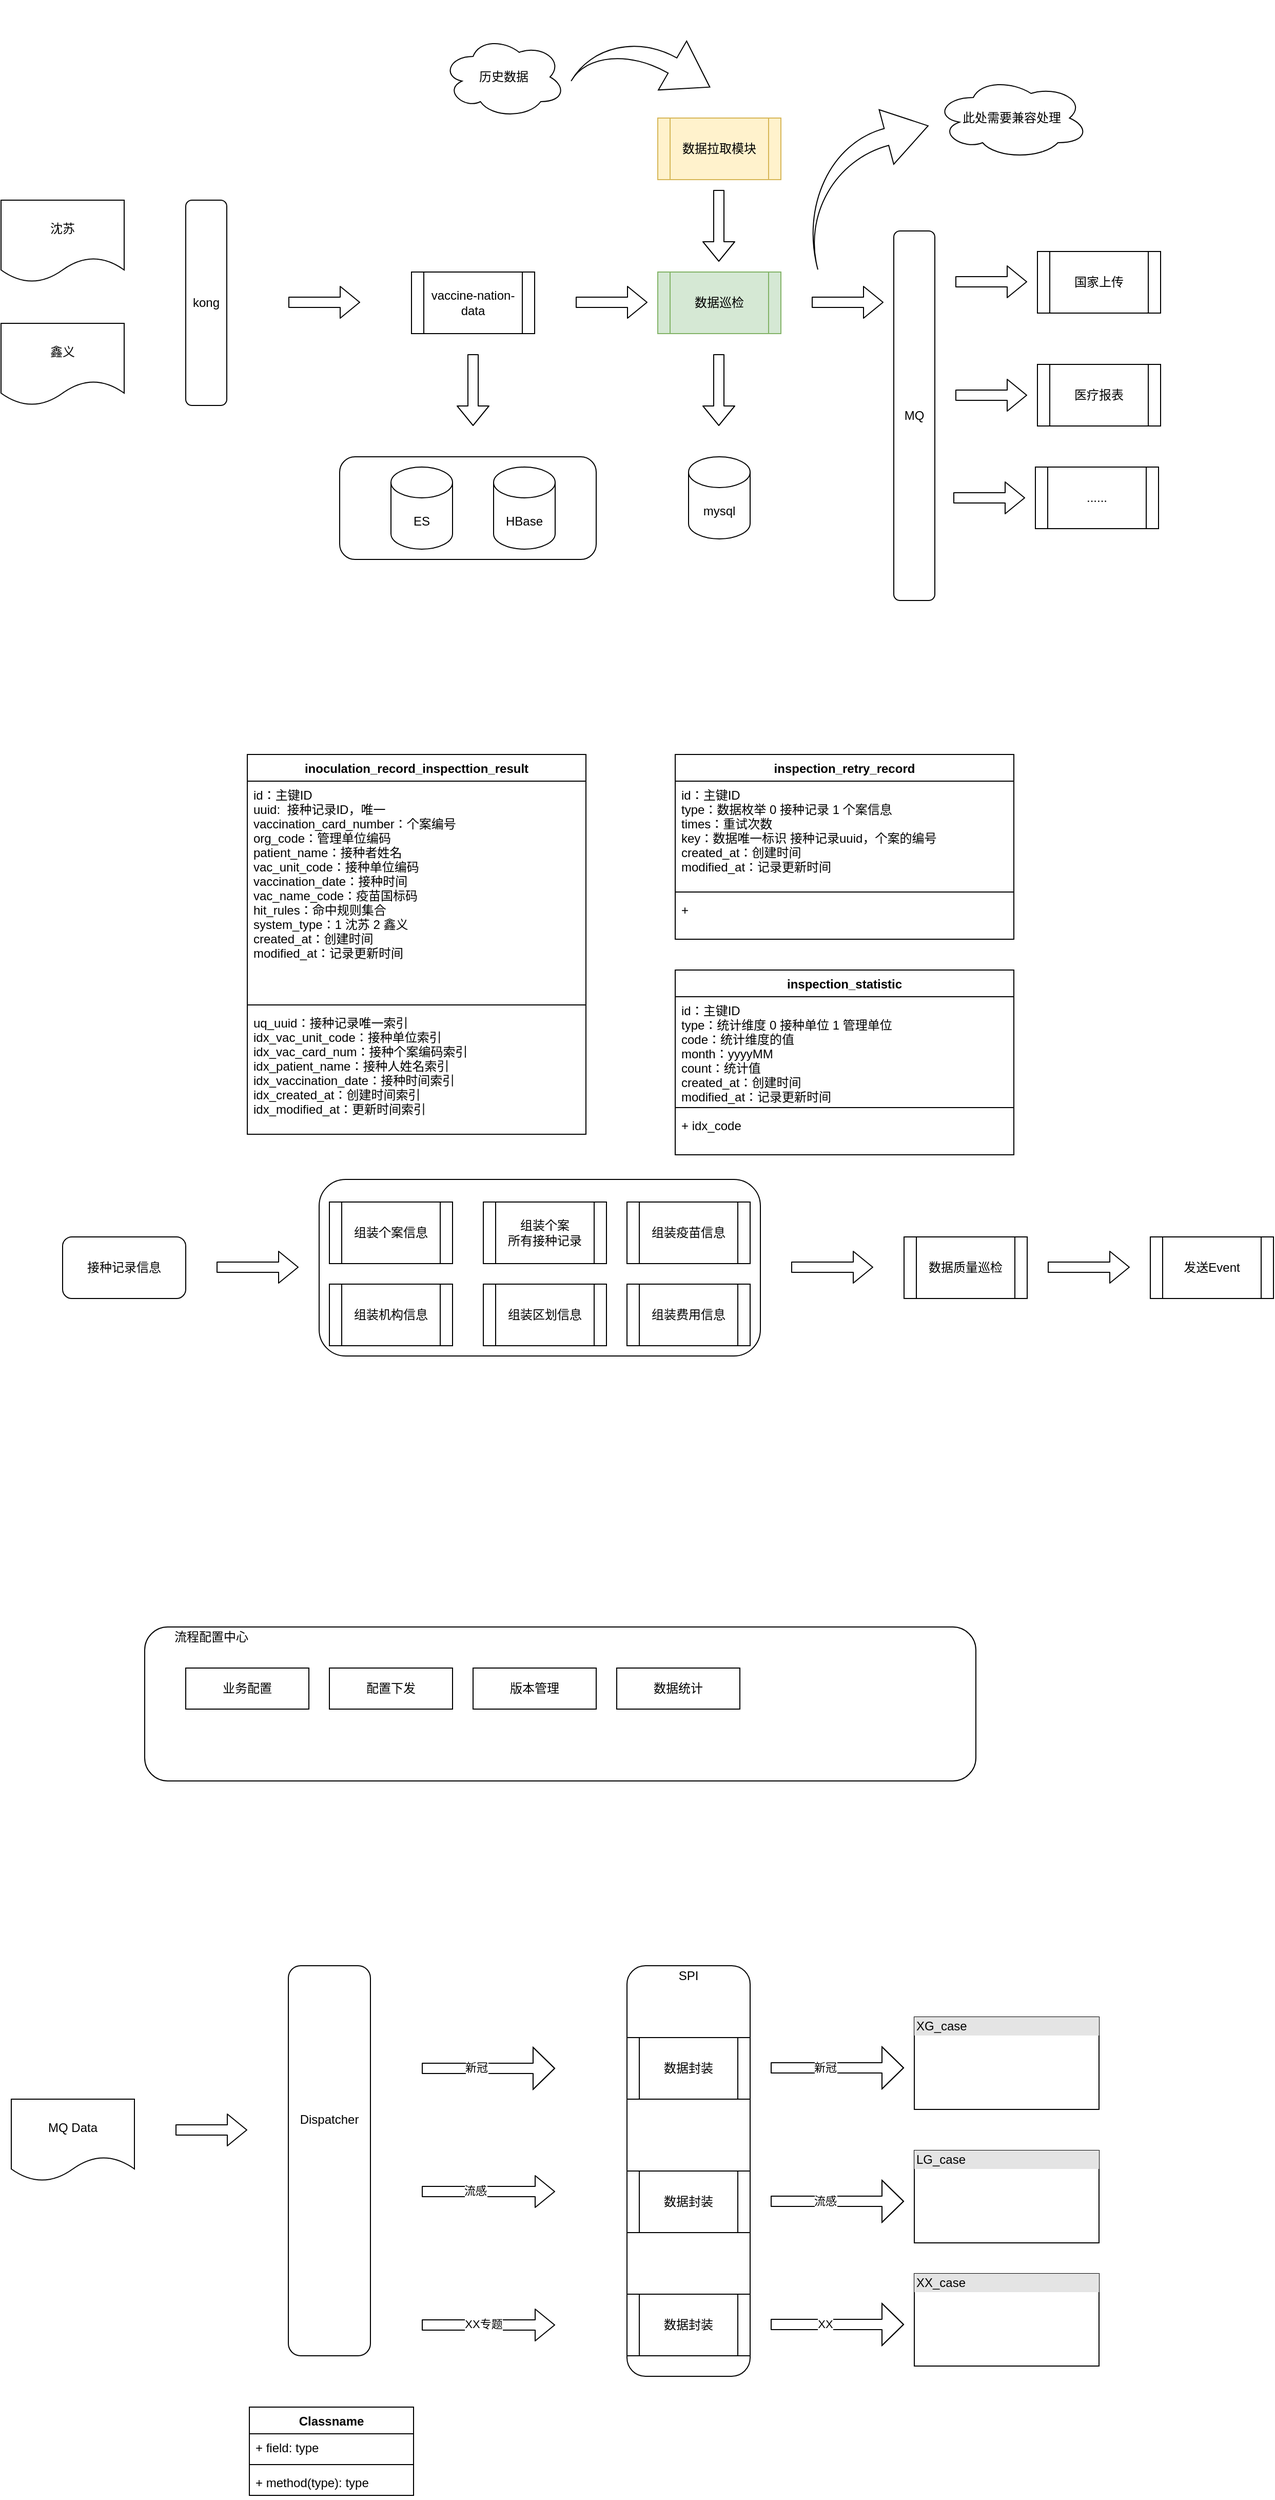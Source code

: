 <mxfile version="14.8.2" type="github">
  <diagram id="w0HFk6Fzwvmut8jecLAu" name="Page-1">
    <mxGraphModel dx="1426" dy="745" grid="1" gridSize="10" guides="1" tooltips="1" connect="1" arrows="1" fold="1" page="1" pageScale="1" pageWidth="1654" pageHeight="2336" math="0" shadow="0">
      <root>
        <mxCell id="0" />
        <mxCell id="1" parent="0" />
        <mxCell id="uhUfELOlSJboxnY-Z91E-13" value="" style="rounded=1;whiteSpace=wrap;html=1;" parent="1" vertex="1">
          <mxGeometry x="500" y="450" width="250" height="100" as="geometry" />
        </mxCell>
        <mxCell id="uhUfELOlSJboxnY-Z91E-3" value="沈苏" style="shape=document;whiteSpace=wrap;html=1;boundedLbl=1;" parent="1" vertex="1">
          <mxGeometry x="170" y="200" width="120" height="80" as="geometry" />
        </mxCell>
        <mxCell id="uhUfELOlSJboxnY-Z91E-4" value="鑫义" style="shape=document;whiteSpace=wrap;html=1;boundedLbl=1;" parent="1" vertex="1">
          <mxGeometry x="170" y="320" width="120" height="80" as="geometry" />
        </mxCell>
        <mxCell id="uhUfELOlSJboxnY-Z91E-5" value="kong" style="rounded=1;whiteSpace=wrap;html=1;" parent="1" vertex="1">
          <mxGeometry x="350" y="200" width="40" height="200" as="geometry" />
        </mxCell>
        <mxCell id="uhUfELOlSJboxnY-Z91E-6" value="" style="shape=flexArrow;endArrow=classic;html=1;" parent="1" edge="1">
          <mxGeometry width="50" height="50" relative="1" as="geometry">
            <mxPoint x="450" y="299.5" as="sourcePoint" />
            <mxPoint x="520" y="299.5" as="targetPoint" />
          </mxGeometry>
        </mxCell>
        <mxCell id="uhUfELOlSJboxnY-Z91E-9" value="vaccine-nation-data" style="shape=process;whiteSpace=wrap;html=1;backgroundOutline=1;" parent="1" vertex="1">
          <mxGeometry x="570" y="270" width="120" height="60" as="geometry" />
        </mxCell>
        <mxCell id="uhUfELOlSJboxnY-Z91E-10" value="" style="shape=flexArrow;endArrow=classic;html=1;" parent="1" edge="1">
          <mxGeometry width="50" height="50" relative="1" as="geometry">
            <mxPoint x="630" y="350" as="sourcePoint" />
            <mxPoint x="630" y="420" as="targetPoint" />
          </mxGeometry>
        </mxCell>
        <mxCell id="uhUfELOlSJboxnY-Z91E-11" value="ES" style="shape=cylinder3;whiteSpace=wrap;html=1;boundedLbl=1;backgroundOutline=1;size=15;" parent="1" vertex="1">
          <mxGeometry x="550" y="460" width="60" height="80" as="geometry" />
        </mxCell>
        <mxCell id="uhUfELOlSJboxnY-Z91E-12" value="HBase" style="shape=cylinder3;whiteSpace=wrap;html=1;boundedLbl=1;backgroundOutline=1;size=15;" parent="1" vertex="1">
          <mxGeometry x="650" y="460" width="60" height="80" as="geometry" />
        </mxCell>
        <mxCell id="uhUfELOlSJboxnY-Z91E-14" value="" style="shape=flexArrow;endArrow=classic;html=1;" parent="1" edge="1">
          <mxGeometry width="50" height="50" relative="1" as="geometry">
            <mxPoint x="730" y="299.5" as="sourcePoint" />
            <mxPoint x="800" y="299.5" as="targetPoint" />
          </mxGeometry>
        </mxCell>
        <mxCell id="uhUfELOlSJboxnY-Z91E-15" value="MQ" style="rounded=1;whiteSpace=wrap;html=1;" parent="1" vertex="1">
          <mxGeometry x="1040" y="230" width="40" height="360" as="geometry" />
        </mxCell>
        <mxCell id="uhUfELOlSJboxnY-Z91E-17" value="" style="shape=flexArrow;endArrow=classic;html=1;" parent="1" edge="1">
          <mxGeometry width="50" height="50" relative="1" as="geometry">
            <mxPoint x="1100" y="279.5" as="sourcePoint" />
            <mxPoint x="1170" y="279.5" as="targetPoint" />
          </mxGeometry>
        </mxCell>
        <mxCell id="uhUfELOlSJboxnY-Z91E-19" value="" style="shape=flexArrow;endArrow=classic;html=1;fillColor=#FFFFFF;" parent="1" edge="1">
          <mxGeometry width="50" height="50" relative="1" as="geometry">
            <mxPoint x="1100" y="390" as="sourcePoint" />
            <mxPoint x="1170" y="390" as="targetPoint" />
          </mxGeometry>
        </mxCell>
        <mxCell id="UBfO_3wljzj3ZloAo4z0-1" value="MQ Data" style="shape=document;whiteSpace=wrap;html=1;boundedLbl=1;" parent="1" vertex="1">
          <mxGeometry x="180" y="2050" width="120" height="80" as="geometry" />
        </mxCell>
        <mxCell id="UBfO_3wljzj3ZloAo4z0-2" value="" style="rounded=1;whiteSpace=wrap;html=1;" parent="1" vertex="1">
          <mxGeometry x="450" y="1920" width="80" height="380" as="geometry" />
        </mxCell>
        <mxCell id="UBfO_3wljzj3ZloAo4z0-5" value="" style="shape=flexArrow;endArrow=classic;html=1;" parent="1" edge="1">
          <mxGeometry width="50" height="50" relative="1" as="geometry">
            <mxPoint x="340" y="2080" as="sourcePoint" />
            <mxPoint x="410" y="2080" as="targetPoint" />
          </mxGeometry>
        </mxCell>
        <mxCell id="UBfO_3wljzj3ZloAo4z0-6" value="Dispatcher" style="text;html=1;strokeColor=none;fillColor=none;align=center;verticalAlign=middle;whiteSpace=wrap;rounded=0;" parent="1" vertex="1">
          <mxGeometry x="470" y="2060" width="40" height="20" as="geometry" />
        </mxCell>
        <mxCell id="UBfO_3wljzj3ZloAo4z0-7" value="" style="shape=flexArrow;endArrow=classic;html=1;endWidth=30;endSize=6.67;strokeWidth=1;" parent="1" edge="1">
          <mxGeometry width="50" height="50" relative="1" as="geometry">
            <mxPoint x="580" y="2020" as="sourcePoint" />
            <mxPoint x="710" y="2020" as="targetPoint" />
            <Array as="points">
              <mxPoint x="650" y="2020" />
            </Array>
          </mxGeometry>
        </mxCell>
        <mxCell id="UBfO_3wljzj3ZloAo4z0-11" value="新冠" style="edgeLabel;html=1;align=center;verticalAlign=middle;resizable=0;points=[];" parent="UBfO_3wljzj3ZloAo4z0-7" vertex="1" connectable="0">
          <mxGeometry x="-0.169" y="1" relative="1" as="geometry">
            <mxPoint x="-1" as="offset" />
          </mxGeometry>
        </mxCell>
        <mxCell id="UBfO_3wljzj3ZloAo4z0-8" value="" style="shape=flexArrow;endArrow=classic;html=1;" parent="1" edge="1">
          <mxGeometry width="50" height="50" relative="1" as="geometry">
            <mxPoint x="580" y="2140" as="sourcePoint" />
            <mxPoint x="710" y="2140" as="targetPoint" />
          </mxGeometry>
        </mxCell>
        <mxCell id="UBfO_3wljzj3ZloAo4z0-13" value="流感" style="edgeLabel;html=1;align=center;verticalAlign=middle;resizable=0;points=[];" parent="UBfO_3wljzj3ZloAo4z0-8" vertex="1" connectable="0">
          <mxGeometry x="-0.077" y="1" relative="1" as="geometry">
            <mxPoint x="-8" as="offset" />
          </mxGeometry>
        </mxCell>
        <mxCell id="UBfO_3wljzj3ZloAo4z0-9" value="" style="shape=flexArrow;endArrow=classic;html=1;" parent="1" edge="1">
          <mxGeometry width="50" height="50" relative="1" as="geometry">
            <mxPoint x="580" y="2270" as="sourcePoint" />
            <mxPoint x="710" y="2270" as="targetPoint" />
          </mxGeometry>
        </mxCell>
        <mxCell id="UBfO_3wljzj3ZloAo4z0-15" value="XX专题" style="edgeLabel;html=1;align=center;verticalAlign=middle;resizable=0;points=[];" parent="UBfO_3wljzj3ZloAo4z0-9" vertex="1" connectable="0">
          <mxGeometry x="-0.169" y="1" relative="1" as="geometry">
            <mxPoint x="6" as="offset" />
          </mxGeometry>
        </mxCell>
        <mxCell id="UBfO_3wljzj3ZloAo4z0-17" value="" style="rounded=1;whiteSpace=wrap;html=1;" parent="1" vertex="1">
          <mxGeometry x="780" y="1920" width="120" height="400" as="geometry" />
        </mxCell>
        <mxCell id="UBfO_3wljzj3ZloAo4z0-18" value="SPI" style="text;html=1;strokeColor=none;fillColor=none;align=center;verticalAlign=middle;whiteSpace=wrap;rounded=0;" parent="1" vertex="1">
          <mxGeometry x="820" y="1920" width="40" height="20" as="geometry" />
        </mxCell>
        <mxCell id="UBfO_3wljzj3ZloAo4z0-19" value="数据封装" style="shape=process;whiteSpace=wrap;html=1;backgroundOutline=1;" parent="1" vertex="1">
          <mxGeometry x="780" y="1990" width="120" height="60" as="geometry" />
        </mxCell>
        <mxCell id="UBfO_3wljzj3ZloAo4z0-20" value="数据封装" style="shape=process;whiteSpace=wrap;html=1;backgroundOutline=1;" parent="1" vertex="1">
          <mxGeometry x="780" y="2120" width="120" height="60" as="geometry" />
        </mxCell>
        <mxCell id="UBfO_3wljzj3ZloAo4z0-21" value="数据封装" style="shape=process;whiteSpace=wrap;html=1;backgroundOutline=1;" parent="1" vertex="1">
          <mxGeometry x="780" y="2240" width="120" height="60" as="geometry" />
        </mxCell>
        <mxCell id="UBfO_3wljzj3ZloAo4z0-22" value="&lt;div style=&quot;box-sizing: border-box ; width: 100% ; background: #e4e4e4 ; padding: 2px&quot;&gt;XG_case&lt;/div&gt;&lt;table style=&quot;width: 100% ; font-size: 1em&quot; cellpadding=&quot;2&quot; cellspacing=&quot;0&quot;&gt;&lt;tbody&gt;&lt;tr&gt;&lt;td&gt;&lt;br&gt;&lt;/td&gt;&lt;td&gt;&lt;br&gt;&lt;/td&gt;&lt;/tr&gt;&lt;tr&gt;&lt;td&gt;&lt;br&gt;&lt;/td&gt;&lt;td&gt;&lt;br&gt;&lt;/td&gt;&lt;/tr&gt;&lt;/tbody&gt;&lt;/table&gt;" style="verticalAlign=top;align=left;overflow=fill;html=1;" parent="1" vertex="1">
          <mxGeometry x="1060" y="1970" width="180" height="90" as="geometry" />
        </mxCell>
        <mxCell id="UBfO_3wljzj3ZloAo4z0-23" value="" style="shape=flexArrow;endArrow=classic;html=1;endWidth=30;endSize=6.67;strokeWidth=1;" parent="1" edge="1">
          <mxGeometry width="50" height="50" relative="1" as="geometry">
            <mxPoint x="920" y="2019.5" as="sourcePoint" />
            <mxPoint x="1050" y="2019.5" as="targetPoint" />
            <Array as="points">
              <mxPoint x="990" y="2019.5" />
            </Array>
          </mxGeometry>
        </mxCell>
        <mxCell id="UBfO_3wljzj3ZloAo4z0-24" value="新冠" style="edgeLabel;html=1;align=center;verticalAlign=middle;resizable=0;points=[];" parent="UBfO_3wljzj3ZloAo4z0-23" vertex="1" connectable="0">
          <mxGeometry x="-0.169" y="1" relative="1" as="geometry">
            <mxPoint x="-1" as="offset" />
          </mxGeometry>
        </mxCell>
        <mxCell id="UBfO_3wljzj3ZloAo4z0-25" value="&lt;div style=&quot;box-sizing: border-box ; width: 100% ; background: #e4e4e4 ; padding: 2px&quot;&gt;LG_case&lt;/div&gt;&lt;table style=&quot;width: 100% ; font-size: 1em&quot; cellpadding=&quot;2&quot; cellspacing=&quot;0&quot;&gt;&lt;tbody&gt;&lt;tr&gt;&lt;td&gt;&lt;br&gt;&lt;/td&gt;&lt;td&gt;&lt;br&gt;&lt;/td&gt;&lt;/tr&gt;&lt;tr&gt;&lt;td&gt;&lt;br&gt;&lt;/td&gt;&lt;td&gt;&lt;br&gt;&lt;/td&gt;&lt;/tr&gt;&lt;/tbody&gt;&lt;/table&gt;" style="verticalAlign=top;align=left;overflow=fill;html=1;" parent="1" vertex="1">
          <mxGeometry x="1060" y="2100" width="180" height="90" as="geometry" />
        </mxCell>
        <mxCell id="UBfO_3wljzj3ZloAo4z0-26" value="" style="shape=flexArrow;endArrow=classic;html=1;endWidth=30;endSize=6.67;strokeWidth=1;" parent="1" edge="1">
          <mxGeometry width="50" height="50" relative="1" as="geometry">
            <mxPoint x="920" y="2149.5" as="sourcePoint" />
            <mxPoint x="1050" y="2149.5" as="targetPoint" />
            <Array as="points">
              <mxPoint x="990" y="2149.5" />
            </Array>
          </mxGeometry>
        </mxCell>
        <mxCell id="UBfO_3wljzj3ZloAo4z0-27" value="流感" style="edgeLabel;html=1;align=center;verticalAlign=middle;resizable=0;points=[];" parent="UBfO_3wljzj3ZloAo4z0-26" vertex="1" connectable="0">
          <mxGeometry x="-0.169" y="1" relative="1" as="geometry">
            <mxPoint x="-1" as="offset" />
          </mxGeometry>
        </mxCell>
        <mxCell id="UBfO_3wljzj3ZloAo4z0-28" value="&lt;div style=&quot;box-sizing: border-box ; width: 100% ; background: #e4e4e4 ; padding: 2px&quot;&gt;XX_case&lt;/div&gt;&lt;table style=&quot;width: 100% ; font-size: 1em&quot; cellpadding=&quot;2&quot; cellspacing=&quot;0&quot;&gt;&lt;tbody&gt;&lt;tr&gt;&lt;td&gt;&lt;br&gt;&lt;/td&gt;&lt;td&gt;&lt;br&gt;&lt;/td&gt;&lt;/tr&gt;&lt;tr&gt;&lt;td&gt;&lt;br&gt;&lt;/td&gt;&lt;td&gt;&lt;br&gt;&lt;/td&gt;&lt;/tr&gt;&lt;/tbody&gt;&lt;/table&gt;" style="verticalAlign=top;align=left;overflow=fill;html=1;" parent="1" vertex="1">
          <mxGeometry x="1060" y="2220" width="180" height="90" as="geometry" />
        </mxCell>
        <mxCell id="UBfO_3wljzj3ZloAo4z0-29" value="" style="shape=flexArrow;endArrow=classic;html=1;endWidth=30;endSize=6.67;strokeWidth=1;" parent="1" edge="1">
          <mxGeometry width="50" height="50" relative="1" as="geometry">
            <mxPoint x="920" y="2269.5" as="sourcePoint" />
            <mxPoint x="1050" y="2269.5" as="targetPoint" />
            <Array as="points">
              <mxPoint x="990" y="2269.5" />
            </Array>
          </mxGeometry>
        </mxCell>
        <mxCell id="UBfO_3wljzj3ZloAo4z0-30" value="XX" style="edgeLabel;html=1;align=center;verticalAlign=middle;resizable=0;points=[];" parent="UBfO_3wljzj3ZloAo4z0-29" vertex="1" connectable="0">
          <mxGeometry x="-0.169" y="1" relative="1" as="geometry">
            <mxPoint x="-1" as="offset" />
          </mxGeometry>
        </mxCell>
        <mxCell id="UBfO_3wljzj3ZloAo4z0-37" value="Classname" style="swimlane;fontStyle=1;align=center;verticalAlign=top;childLayout=stackLayout;horizontal=1;startSize=26;horizontalStack=0;resizeParent=1;resizeParentMax=0;resizeLast=0;collapsible=1;marginBottom=0;" parent="1" vertex="1">
          <mxGeometry x="412" y="2350" width="160" height="86" as="geometry" />
        </mxCell>
        <mxCell id="UBfO_3wljzj3ZloAo4z0-38" value="+ field: type" style="text;strokeColor=none;fillColor=none;align=left;verticalAlign=top;spacingLeft=4;spacingRight=4;overflow=hidden;rotatable=0;points=[[0,0.5],[1,0.5]];portConstraint=eastwest;" parent="UBfO_3wljzj3ZloAo4z0-37" vertex="1">
          <mxGeometry y="26" width="160" height="26" as="geometry" />
        </mxCell>
        <mxCell id="UBfO_3wljzj3ZloAo4z0-39" value="" style="line;strokeWidth=1;fillColor=none;align=left;verticalAlign=middle;spacingTop=-1;spacingLeft=3;spacingRight=3;rotatable=0;labelPosition=right;points=[];portConstraint=eastwest;" parent="UBfO_3wljzj3ZloAo4z0-37" vertex="1">
          <mxGeometry y="52" width="160" height="8" as="geometry" />
        </mxCell>
        <mxCell id="UBfO_3wljzj3ZloAo4z0-40" value="+ method(type): type" style="text;strokeColor=none;fillColor=none;align=left;verticalAlign=top;spacingLeft=4;spacingRight=4;overflow=hidden;rotatable=0;points=[[0,0.5],[1,0.5]];portConstraint=eastwest;" parent="UBfO_3wljzj3ZloAo4z0-37" vertex="1">
          <mxGeometry y="60" width="160" height="26" as="geometry" />
        </mxCell>
        <mxCell id="Qy7DKaajC4JkQzH4-8r4-1" value="数据巡检" style="shape=process;whiteSpace=wrap;html=1;backgroundOutline=1;fillColor=#d5e8d4;strokeColor=#82b366;" vertex="1" parent="1">
          <mxGeometry x="810" y="270" width="120" height="60" as="geometry" />
        </mxCell>
        <mxCell id="Qy7DKaajC4JkQzH4-8r4-2" value="" style="shape=flexArrow;endArrow=classic;html=1;" edge="1" parent="1">
          <mxGeometry width="50" height="50" relative="1" as="geometry">
            <mxPoint x="960" y="299.5" as="sourcePoint" />
            <mxPoint x="1030" y="299.5" as="targetPoint" />
          </mxGeometry>
        </mxCell>
        <mxCell id="Qy7DKaajC4JkQzH4-8r4-3" value="" style="shape=flexArrow;endArrow=classic;html=1;" edge="1" parent="1">
          <mxGeometry width="50" height="50" relative="1" as="geometry">
            <mxPoint x="869.5" y="350" as="sourcePoint" />
            <mxPoint x="869.5" y="420" as="targetPoint" />
          </mxGeometry>
        </mxCell>
        <mxCell id="Qy7DKaajC4JkQzH4-8r4-4" value="mysql" style="shape=cylinder3;whiteSpace=wrap;html=1;boundedLbl=1;backgroundOutline=1;size=15;" vertex="1" parent="1">
          <mxGeometry x="840" y="450" width="60" height="80" as="geometry" />
        </mxCell>
        <mxCell id="Qy7DKaajC4JkQzH4-8r4-5" value="历史数据" style="ellipse;shape=cloud;whiteSpace=wrap;html=1;" vertex="1" parent="1">
          <mxGeometry x="600" y="40" width="120" height="80" as="geometry" />
        </mxCell>
        <mxCell id="Qy7DKaajC4JkQzH4-8r4-6" value="" style="html=1;shadow=0;dashed=0;align=center;verticalAlign=middle;shape=mxgraph.arrows2.jumpInArrow;dy=8.5;dx=42;arrowHead=55;rotation=30;" vertex="1" parent="1">
          <mxGeometry x="740" y="30" width="120" height="90" as="geometry" />
        </mxCell>
        <mxCell id="Qy7DKaajC4JkQzH4-8r4-7" value="数据拉取模块" style="shape=process;whiteSpace=wrap;html=1;backgroundOutline=1;fillColor=#fff2cc;strokeColor=#d6b656;" vertex="1" parent="1">
          <mxGeometry x="810" y="120" width="120" height="60" as="geometry" />
        </mxCell>
        <mxCell id="Qy7DKaajC4JkQzH4-8r4-9" value="" style="shape=flexArrow;endArrow=classic;html=1;" edge="1" parent="1">
          <mxGeometry width="50" height="50" relative="1" as="geometry">
            <mxPoint x="869.5" y="190" as="sourcePoint" />
            <mxPoint x="869.5" y="260" as="targetPoint" />
          </mxGeometry>
        </mxCell>
        <mxCell id="Qy7DKaajC4JkQzH4-8r4-10" value="国家上传" style="shape=process;whiteSpace=wrap;html=1;backgroundOutline=1;" vertex="1" parent="1">
          <mxGeometry x="1180" y="250" width="120" height="60" as="geometry" />
        </mxCell>
        <mxCell id="Qy7DKaajC4JkQzH4-8r4-11" value="医疗报表" style="shape=process;whiteSpace=wrap;html=1;backgroundOutline=1;" vertex="1" parent="1">
          <mxGeometry x="1180" y="360" width="120" height="60" as="geometry" />
        </mxCell>
        <mxCell id="Qy7DKaajC4JkQzH4-8r4-12" value="" style="shape=flexArrow;endArrow=classic;html=1;fillColor=#FFFFFF;" edge="1" parent="1">
          <mxGeometry width="50" height="50" relative="1" as="geometry">
            <mxPoint x="1098" y="490" as="sourcePoint" />
            <mxPoint x="1168" y="490" as="targetPoint" />
          </mxGeometry>
        </mxCell>
        <mxCell id="Qy7DKaajC4JkQzH4-8r4-13" value="......" style="shape=process;whiteSpace=wrap;html=1;backgroundOutline=1;" vertex="1" parent="1">
          <mxGeometry x="1178" y="460" width="120" height="60" as="geometry" />
        </mxCell>
        <mxCell id="Qy7DKaajC4JkQzH4-8r4-14" value="inoculation_record_inspecttion_result" style="swimlane;fontStyle=1;align=center;verticalAlign=top;childLayout=stackLayout;horizontal=1;startSize=26;horizontalStack=0;resizeParent=1;resizeParentMax=0;resizeLast=0;collapsible=1;marginBottom=0;" vertex="1" parent="1">
          <mxGeometry x="410" y="740" width="330" height="370" as="geometry" />
        </mxCell>
        <mxCell id="Qy7DKaajC4JkQzH4-8r4-15" value="id：主键ID&#xa;uuid:  接种记录ID，唯一&#xa;vaccination_card_number：个案编号&#xa;org_code：管理单位编码&#xa;patient_name：接种者姓名&#xa;vac_unit_code：接种单位编码&#xa;vaccination_date：接种时间&#xa;vac_name_code：疫苗国标码&#xa;hit_rules：命中规则集合&#xa;system_type：1 沈苏 2 鑫义&#xa;created_at：创建时间&#xa;modified_at：记录更新时间" style="text;strokeColor=none;fillColor=none;align=left;verticalAlign=top;spacingLeft=4;spacingRight=4;overflow=hidden;rotatable=0;points=[[0,0.5],[1,0.5]];portConstraint=eastwest;" vertex="1" parent="Qy7DKaajC4JkQzH4-8r4-14">
          <mxGeometry y="26" width="330" height="214" as="geometry" />
        </mxCell>
        <mxCell id="Qy7DKaajC4JkQzH4-8r4-16" value="" style="line;strokeWidth=1;fillColor=none;align=left;verticalAlign=middle;spacingTop=-1;spacingLeft=3;spacingRight=3;rotatable=0;labelPosition=right;points=[];portConstraint=eastwest;" vertex="1" parent="Qy7DKaajC4JkQzH4-8r4-14">
          <mxGeometry y="240" width="330" height="8" as="geometry" />
        </mxCell>
        <mxCell id="Qy7DKaajC4JkQzH4-8r4-17" value="uq_uuid：接种记录唯一索引&#xa;idx_vac_unit_code：接种单位索引&#xa;idx_vac_card_num：接种个案编码索引&#xa;idx_patient_name：接种人姓名索引&#xa;idx_vaccination_date：接种时间索引&#xa;idx_created_at：创建时间索引&#xa;idx_modified_at：更新时间索引" style="text;strokeColor=none;fillColor=none;align=left;verticalAlign=top;spacingLeft=4;spacingRight=4;overflow=hidden;rotatable=0;points=[[0,0.5],[1,0.5]];portConstraint=eastwest;" vertex="1" parent="Qy7DKaajC4JkQzH4-8r4-14">
          <mxGeometry y="248" width="330" height="122" as="geometry" />
        </mxCell>
        <mxCell id="Qy7DKaajC4JkQzH4-8r4-18" value="inspection_retry_record" style="swimlane;fontStyle=1;align=center;verticalAlign=top;childLayout=stackLayout;horizontal=1;startSize=26;horizontalStack=0;resizeParent=1;resizeParentMax=0;resizeLast=0;collapsible=1;marginBottom=0;" vertex="1" parent="1">
          <mxGeometry x="827" y="740" width="330" height="180" as="geometry" />
        </mxCell>
        <mxCell id="Qy7DKaajC4JkQzH4-8r4-19" value="id：主键ID&#xa;type：数据枚举 0 接种记录 1 个案信息&#xa;times：重试次数&#xa;key：数据唯一标识 接种记录uuid，个案的编号&#xa;created_at：创建时间&#xa;modified_at：记录更新时间" style="text;strokeColor=none;fillColor=none;align=left;verticalAlign=top;spacingLeft=4;spacingRight=4;overflow=hidden;rotatable=0;points=[[0,0.5],[1,0.5]];portConstraint=eastwest;" vertex="1" parent="Qy7DKaajC4JkQzH4-8r4-18">
          <mxGeometry y="26" width="330" height="104" as="geometry" />
        </mxCell>
        <mxCell id="Qy7DKaajC4JkQzH4-8r4-20" value="" style="line;strokeWidth=1;fillColor=none;align=left;verticalAlign=middle;spacingTop=-1;spacingLeft=3;spacingRight=3;rotatable=0;labelPosition=right;points=[];portConstraint=eastwest;" vertex="1" parent="Qy7DKaajC4JkQzH4-8r4-18">
          <mxGeometry y="130" width="330" height="8" as="geometry" />
        </mxCell>
        <mxCell id="Qy7DKaajC4JkQzH4-8r4-21" value="+" style="text;strokeColor=none;fillColor=none;align=left;verticalAlign=top;spacingLeft=4;spacingRight=4;overflow=hidden;rotatable=0;points=[[0,0.5],[1,0.5]];portConstraint=eastwest;" vertex="1" parent="Qy7DKaajC4JkQzH4-8r4-18">
          <mxGeometry y="138" width="330" height="42" as="geometry" />
        </mxCell>
        <mxCell id="Qy7DKaajC4JkQzH4-8r4-22" value="接种记录信息" style="rounded=1;whiteSpace=wrap;html=1;" vertex="1" parent="1">
          <mxGeometry x="230" y="1210" width="120" height="60" as="geometry" />
        </mxCell>
        <mxCell id="Qy7DKaajC4JkQzH4-8r4-23" value="" style="shape=flexArrow;endArrow=classic;html=1;strokeColor=#000000;fillColor=#FFFFFF;" edge="1" parent="1">
          <mxGeometry width="50" height="50" relative="1" as="geometry">
            <mxPoint x="380" y="1239.5" as="sourcePoint" />
            <mxPoint x="460" y="1239.5" as="targetPoint" />
          </mxGeometry>
        </mxCell>
        <mxCell id="Qy7DKaajC4JkQzH4-8r4-31" value="" style="group" vertex="1" connectable="0" parent="1">
          <mxGeometry x="480" y="1154" width="430" height="172" as="geometry" />
        </mxCell>
        <mxCell id="Qy7DKaajC4JkQzH4-8r4-25" value="" style="rounded=1;whiteSpace=wrap;html=1;" vertex="1" parent="Qy7DKaajC4JkQzH4-8r4-31">
          <mxGeometry width="430" height="172" as="geometry" />
        </mxCell>
        <mxCell id="Qy7DKaajC4JkQzH4-8r4-24" value="组装个案信息" style="shape=process;whiteSpace=wrap;html=1;backgroundOutline=1;" vertex="1" parent="Qy7DKaajC4JkQzH4-8r4-31">
          <mxGeometry x="10" y="22" width="120" height="60" as="geometry" />
        </mxCell>
        <mxCell id="Qy7DKaajC4JkQzH4-8r4-26" value="组装个案&lt;br&gt;所有接种记录" style="shape=process;whiteSpace=wrap;html=1;backgroundOutline=1;" vertex="1" parent="Qy7DKaajC4JkQzH4-8r4-31">
          <mxGeometry x="160" y="22" width="120" height="60" as="geometry" />
        </mxCell>
        <mxCell id="Qy7DKaajC4JkQzH4-8r4-27" value="组装疫苗信息" style="shape=process;whiteSpace=wrap;html=1;backgroundOutline=1;" vertex="1" parent="Qy7DKaajC4JkQzH4-8r4-31">
          <mxGeometry x="300" y="22" width="120" height="60" as="geometry" />
        </mxCell>
        <mxCell id="Qy7DKaajC4JkQzH4-8r4-28" value="组装机构信息" style="shape=process;whiteSpace=wrap;html=1;backgroundOutline=1;" vertex="1" parent="Qy7DKaajC4JkQzH4-8r4-31">
          <mxGeometry x="10" y="102" width="120" height="60" as="geometry" />
        </mxCell>
        <mxCell id="Qy7DKaajC4JkQzH4-8r4-29" value="组装区划信息" style="shape=process;whiteSpace=wrap;html=1;backgroundOutline=1;" vertex="1" parent="Qy7DKaajC4JkQzH4-8r4-31">
          <mxGeometry x="160" y="102" width="120" height="60" as="geometry" />
        </mxCell>
        <mxCell id="Qy7DKaajC4JkQzH4-8r4-30" value="组装费用信息" style="shape=process;whiteSpace=wrap;html=1;backgroundOutline=1;" vertex="1" parent="Qy7DKaajC4JkQzH4-8r4-31">
          <mxGeometry x="300" y="102" width="120" height="60" as="geometry" />
        </mxCell>
        <mxCell id="Qy7DKaajC4JkQzH4-8r4-32" value="" style="group" vertex="1" connectable="0" parent="1">
          <mxGeometry x="310" y="1590" width="810" height="150" as="geometry" />
        </mxCell>
        <mxCell id="UBfO_3wljzj3ZloAo4z0-31" value="" style="rounded=1;whiteSpace=wrap;html=1;" parent="Qy7DKaajC4JkQzH4-8r4-32" vertex="1">
          <mxGeometry width="810" height="150" as="geometry" />
        </mxCell>
        <mxCell id="UBfO_3wljzj3ZloAo4z0-32" value="流程配置中心" style="text;html=1;strokeColor=none;fillColor=none;align=center;verticalAlign=middle;whiteSpace=wrap;rounded=0;" parent="Qy7DKaajC4JkQzH4-8r4-32" vertex="1">
          <mxGeometry x="20" width="90" height="20" as="geometry" />
        </mxCell>
        <mxCell id="UBfO_3wljzj3ZloAo4z0-33" value="业务配置" style="rounded=0;whiteSpace=wrap;html=1;" parent="Qy7DKaajC4JkQzH4-8r4-32" vertex="1">
          <mxGeometry x="40" y="40" width="120" height="40" as="geometry" />
        </mxCell>
        <mxCell id="UBfO_3wljzj3ZloAo4z0-34" value="配置下发" style="rounded=0;whiteSpace=wrap;html=1;" parent="Qy7DKaajC4JkQzH4-8r4-32" vertex="1">
          <mxGeometry x="180" y="40" width="120" height="40" as="geometry" />
        </mxCell>
        <mxCell id="UBfO_3wljzj3ZloAo4z0-35" value="版本管理" style="rounded=0;whiteSpace=wrap;html=1;" parent="Qy7DKaajC4JkQzH4-8r4-32" vertex="1">
          <mxGeometry x="320" y="40" width="120" height="40" as="geometry" />
        </mxCell>
        <mxCell id="UBfO_3wljzj3ZloAo4z0-36" value="数据统计" style="rounded=0;whiteSpace=wrap;html=1;" parent="Qy7DKaajC4JkQzH4-8r4-32" vertex="1">
          <mxGeometry x="460" y="40" width="120" height="40" as="geometry" />
        </mxCell>
        <mxCell id="Qy7DKaajC4JkQzH4-8r4-33" value="" style="shape=flexArrow;endArrow=classic;html=1;strokeColor=#000000;fillColor=#FFFFFF;" edge="1" parent="1">
          <mxGeometry width="50" height="50" relative="1" as="geometry">
            <mxPoint x="940" y="1239.5" as="sourcePoint" />
            <mxPoint x="1020" y="1239.5" as="targetPoint" />
          </mxGeometry>
        </mxCell>
        <mxCell id="Qy7DKaajC4JkQzH4-8r4-34" value="数据质量巡检" style="shape=process;whiteSpace=wrap;html=1;backgroundOutline=1;" vertex="1" parent="1">
          <mxGeometry x="1050" y="1210" width="120" height="60" as="geometry" />
        </mxCell>
        <mxCell id="Qy7DKaajC4JkQzH4-8r4-35" value="" style="shape=flexArrow;endArrow=classic;html=1;strokeColor=#000000;fillColor=#FFFFFF;" edge="1" parent="1">
          <mxGeometry width="50" height="50" relative="1" as="geometry">
            <mxPoint x="1190" y="1239.5" as="sourcePoint" />
            <mxPoint x="1270" y="1239.5" as="targetPoint" />
          </mxGeometry>
        </mxCell>
        <mxCell id="Qy7DKaajC4JkQzH4-8r4-36" value="发送Event" style="shape=process;whiteSpace=wrap;html=1;backgroundOutline=1;" vertex="1" parent="1">
          <mxGeometry x="1290" y="1210" width="120" height="60" as="geometry" />
        </mxCell>
        <mxCell id="Qy7DKaajC4JkQzH4-8r4-37" value="此处需要兼容处理" style="ellipse;shape=cloud;whiteSpace=wrap;html=1;" vertex="1" parent="1">
          <mxGeometry x="1080" y="80" width="150" height="80" as="geometry" />
        </mxCell>
        <mxCell id="Qy7DKaajC4JkQzH4-8r4-38" value="" style="html=1;shadow=0;dashed=0;align=center;verticalAlign=middle;shape=mxgraph.arrows2.jumpInArrow;dy=8.5;dx=42;arrowHead=55;rotation=-15;" vertex="1" parent="1">
          <mxGeometry x="946.16" y="116.82" width="140" height="135" as="geometry" />
        </mxCell>
        <mxCell id="Qy7DKaajC4JkQzH4-8r4-39" value="inspection_statistic" style="swimlane;fontStyle=1;align=center;verticalAlign=top;childLayout=stackLayout;horizontal=1;startSize=26;horizontalStack=0;resizeParent=1;resizeParentMax=0;resizeLast=0;collapsible=1;marginBottom=0;" vertex="1" parent="1">
          <mxGeometry x="827" y="950" width="330" height="180" as="geometry" />
        </mxCell>
        <mxCell id="Qy7DKaajC4JkQzH4-8r4-40" value="id：主键ID&#xa;type：统计维度 0 接种单位 1 管理单位&#xa;code：统计维度的值&#xa;month：yyyyMM&#xa;count：统计值&#xa;created_at：创建时间&#xa;modified_at：记录更新时间" style="text;strokeColor=none;fillColor=none;align=left;verticalAlign=top;spacingLeft=4;spacingRight=4;overflow=hidden;rotatable=0;points=[[0,0.5],[1,0.5]];portConstraint=eastwest;" vertex="1" parent="Qy7DKaajC4JkQzH4-8r4-39">
          <mxGeometry y="26" width="330" height="104" as="geometry" />
        </mxCell>
        <mxCell id="Qy7DKaajC4JkQzH4-8r4-41" value="" style="line;strokeWidth=1;fillColor=none;align=left;verticalAlign=middle;spacingTop=-1;spacingLeft=3;spacingRight=3;rotatable=0;labelPosition=right;points=[];portConstraint=eastwest;" vertex="1" parent="Qy7DKaajC4JkQzH4-8r4-39">
          <mxGeometry y="130" width="330" height="8" as="geometry" />
        </mxCell>
        <mxCell id="Qy7DKaajC4JkQzH4-8r4-42" value="+ idx_code" style="text;strokeColor=none;fillColor=none;align=left;verticalAlign=top;spacingLeft=4;spacingRight=4;overflow=hidden;rotatable=0;points=[[0,0.5],[1,0.5]];portConstraint=eastwest;" vertex="1" parent="Qy7DKaajC4JkQzH4-8r4-39">
          <mxGeometry y="138" width="330" height="42" as="geometry" />
        </mxCell>
      </root>
    </mxGraphModel>
  </diagram>
</mxfile>
